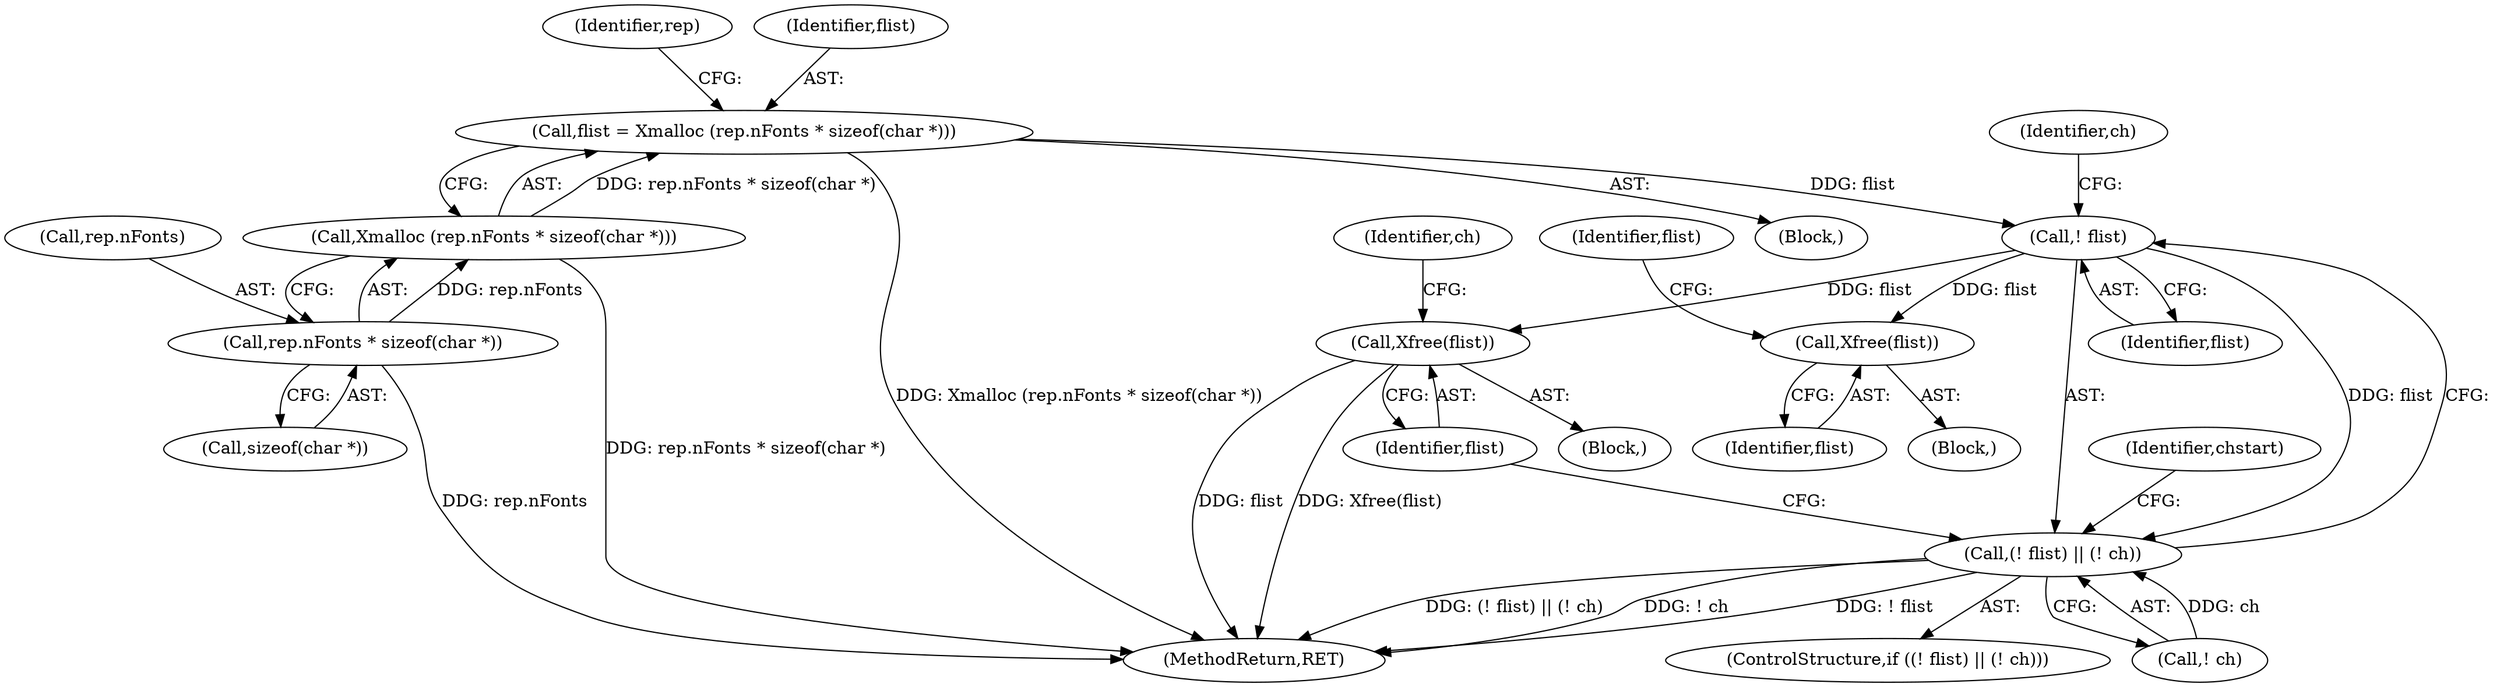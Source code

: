digraph "0_libx11_b469da1430cdcee06e31c6251b83aede072a1ff0@integer" {
"1000199" [label="(Call,flist = Xmalloc (rep.nFonts * sizeof(char *)))"];
"1000201" [label="(Call,Xmalloc (rep.nFonts * sizeof(char *)))"];
"1000202" [label="(Call,rep.nFonts * sizeof(char *))"];
"1000238" [label="(Call,! flist)"];
"1000237" [label="(Call,(! flist) || (! ch))"];
"1000243" [label="(Call,Xfree(flist))"];
"1000267" [label="(Call,Xfree(flist))"];
"1000270" [label="(Identifier,flist)"];
"1000241" [label="(Identifier,ch)"];
"1000201" [label="(Call,Xmalloc (rep.nFonts * sizeof(char *)))"];
"1000266" [label="(Identifier,chstart)"];
"1000268" [label="(Identifier,flist)"];
"1000239" [label="(Identifier,flist)"];
"1000240" [label="(Call,! ch)"];
"1000243" [label="(Call,Xfree(flist))"];
"1000246" [label="(Identifier,ch)"];
"1000199" [label="(Call,flist = Xmalloc (rep.nFonts * sizeof(char *)))"];
"1000212" [label="(Identifier,rep)"];
"1000376" [label="(MethodReturn,RET)"];
"1000198" [label="(Block,)"];
"1000200" [label="(Identifier,flist)"];
"1000237" [label="(Call,(! flist) || (! ch))"];
"1000203" [label="(Call,rep.nFonts)"];
"1000238" [label="(Call,! flist)"];
"1000244" [label="(Identifier,flist)"];
"1000264" [label="(Block,)"];
"1000236" [label="(ControlStructure,if ((! flist) || (! ch)))"];
"1000242" [label="(Block,)"];
"1000202" [label="(Call,rep.nFonts * sizeof(char *))"];
"1000267" [label="(Call,Xfree(flist))"];
"1000206" [label="(Call,sizeof(char *))"];
"1000199" -> "1000198"  [label="AST: "];
"1000199" -> "1000201"  [label="CFG: "];
"1000200" -> "1000199"  [label="AST: "];
"1000201" -> "1000199"  [label="AST: "];
"1000212" -> "1000199"  [label="CFG: "];
"1000199" -> "1000376"  [label="DDG: Xmalloc (rep.nFonts * sizeof(char *))"];
"1000201" -> "1000199"  [label="DDG: rep.nFonts * sizeof(char *)"];
"1000199" -> "1000238"  [label="DDG: flist"];
"1000201" -> "1000202"  [label="CFG: "];
"1000202" -> "1000201"  [label="AST: "];
"1000201" -> "1000376"  [label="DDG: rep.nFonts * sizeof(char *)"];
"1000202" -> "1000201"  [label="DDG: rep.nFonts"];
"1000202" -> "1000206"  [label="CFG: "];
"1000203" -> "1000202"  [label="AST: "];
"1000206" -> "1000202"  [label="AST: "];
"1000202" -> "1000376"  [label="DDG: rep.nFonts"];
"1000238" -> "1000237"  [label="AST: "];
"1000238" -> "1000239"  [label="CFG: "];
"1000239" -> "1000238"  [label="AST: "];
"1000241" -> "1000238"  [label="CFG: "];
"1000237" -> "1000238"  [label="CFG: "];
"1000238" -> "1000237"  [label="DDG: flist"];
"1000238" -> "1000243"  [label="DDG: flist"];
"1000238" -> "1000267"  [label="DDG: flist"];
"1000237" -> "1000236"  [label="AST: "];
"1000237" -> "1000240"  [label="CFG: "];
"1000240" -> "1000237"  [label="AST: "];
"1000244" -> "1000237"  [label="CFG: "];
"1000266" -> "1000237"  [label="CFG: "];
"1000237" -> "1000376"  [label="DDG: (! flist) || (! ch)"];
"1000237" -> "1000376"  [label="DDG: ! ch"];
"1000237" -> "1000376"  [label="DDG: ! flist"];
"1000240" -> "1000237"  [label="DDG: ch"];
"1000243" -> "1000242"  [label="AST: "];
"1000243" -> "1000244"  [label="CFG: "];
"1000244" -> "1000243"  [label="AST: "];
"1000246" -> "1000243"  [label="CFG: "];
"1000243" -> "1000376"  [label="DDG: flist"];
"1000243" -> "1000376"  [label="DDG: Xfree(flist)"];
"1000267" -> "1000264"  [label="AST: "];
"1000267" -> "1000268"  [label="CFG: "];
"1000268" -> "1000267"  [label="AST: "];
"1000270" -> "1000267"  [label="CFG: "];
}
